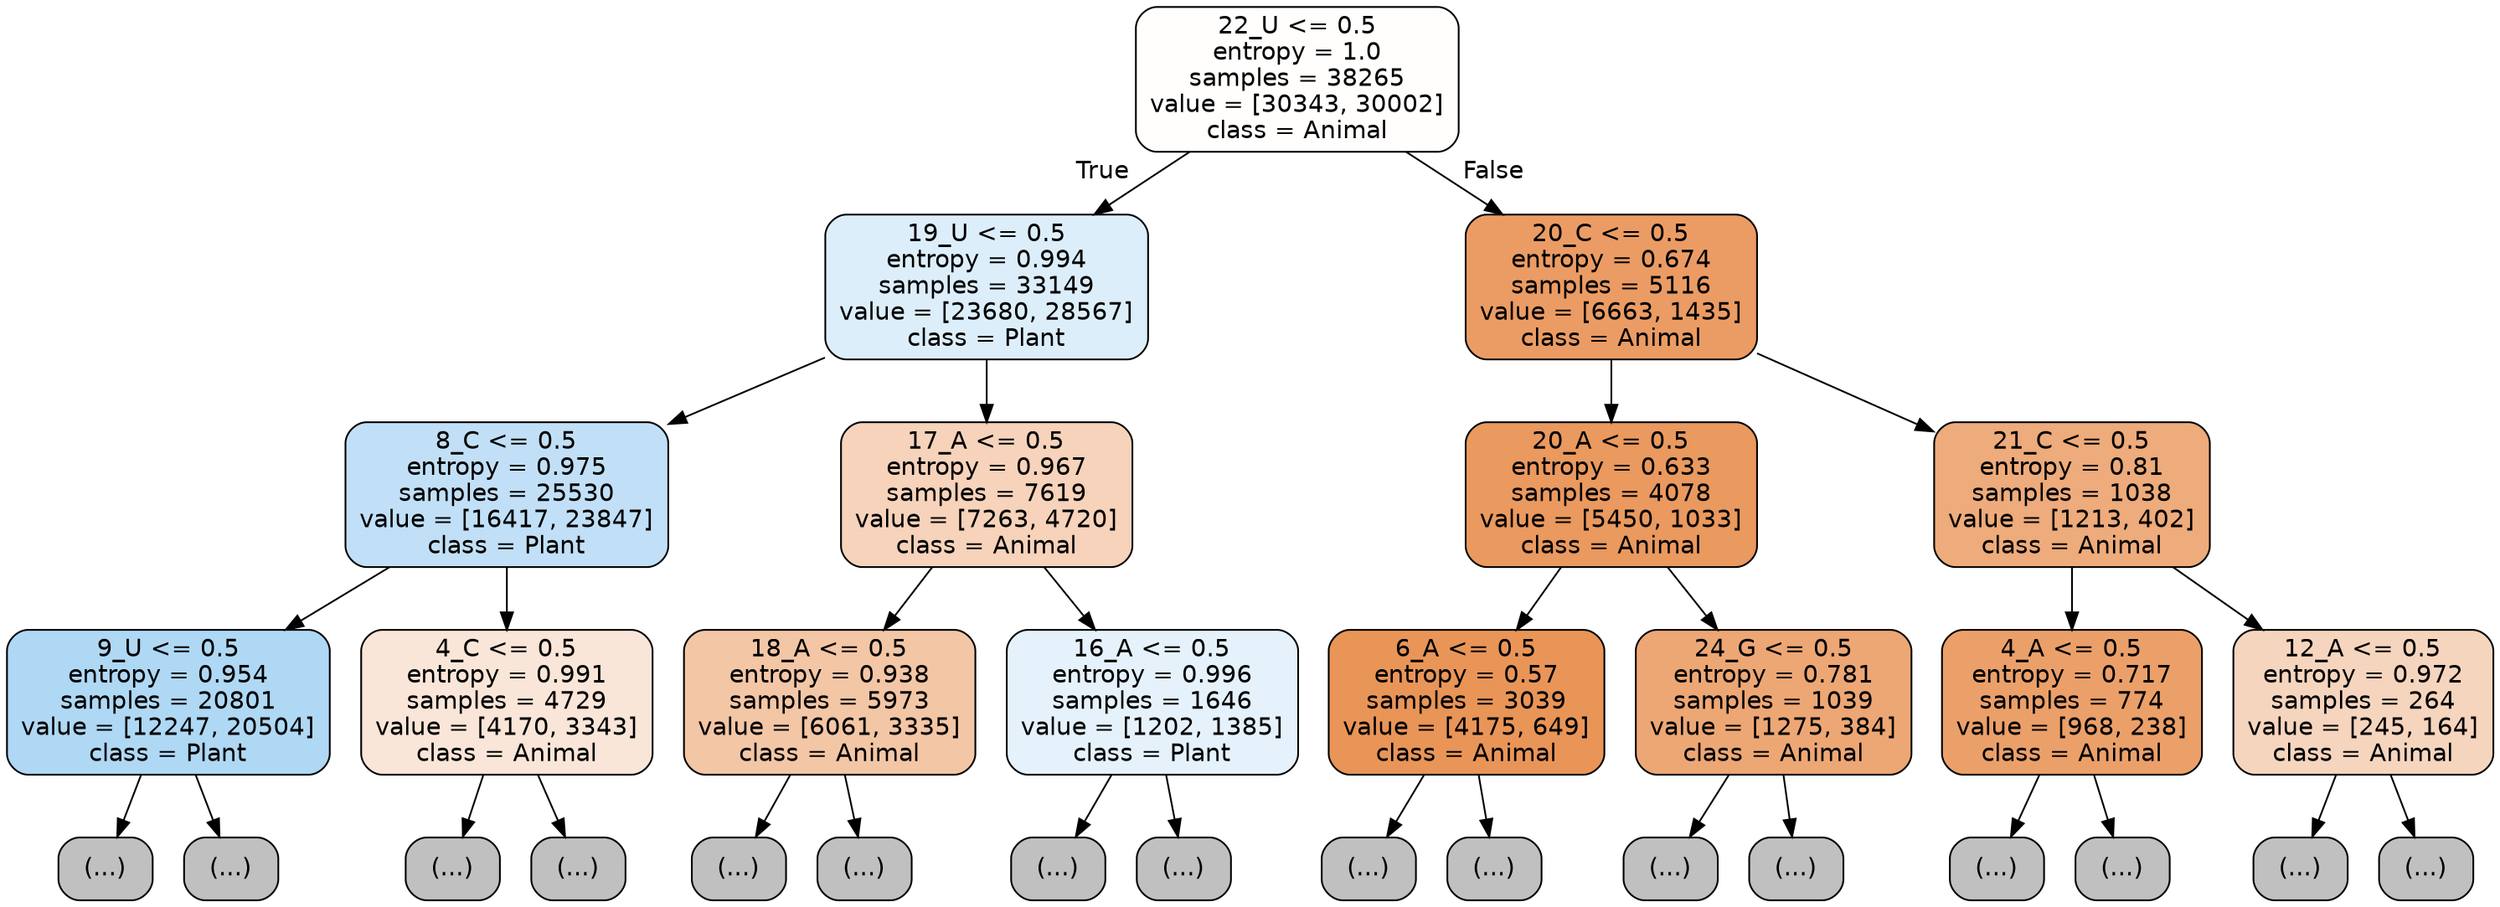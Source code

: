 digraph Tree {
node [shape=box, style="filled, rounded", color="black", fontname="helvetica"] ;
edge [fontname="helvetica"] ;
0 [label="22_U <= 0.5\nentropy = 1.0\nsamples = 38265\nvalue = [30343, 30002]\nclass = Animal", fillcolor="#fffefd"] ;
1 [label="19_U <= 0.5\nentropy = 0.994\nsamples = 33149\nvalue = [23680, 28567]\nclass = Plant", fillcolor="#ddeefb"] ;
0 -> 1 [labeldistance=2.5, labelangle=45, headlabel="True"] ;
2 [label="8_C <= 0.5\nentropy = 0.975\nsamples = 25530\nvalue = [16417, 23847]\nclass = Plant", fillcolor="#c1e0f7"] ;
1 -> 2 ;
3 [label="9_U <= 0.5\nentropy = 0.954\nsamples = 20801\nvalue = [12247, 20504]\nclass = Plant", fillcolor="#afd8f5"] ;
2 -> 3 ;
4 [label="(...)", fillcolor="#C0C0C0"] ;
3 -> 4 ;
6221 [label="(...)", fillcolor="#C0C0C0"] ;
3 -> 6221 ;
8640 [label="4_C <= 0.5\nentropy = 0.991\nsamples = 4729\nvalue = [4170, 3343]\nclass = Animal", fillcolor="#fae6d8"] ;
2 -> 8640 ;
8641 [label="(...)", fillcolor="#C0C0C0"] ;
8640 -> 8641 ;
10462 [label="(...)", fillcolor="#C0C0C0"] ;
8640 -> 10462 ;
10997 [label="17_A <= 0.5\nentropy = 0.967\nsamples = 7619\nvalue = [7263, 4720]\nclass = Animal", fillcolor="#f6d3ba"] ;
1 -> 10997 ;
10998 [label="18_A <= 0.5\nentropy = 0.938\nsamples = 5973\nvalue = [6061, 3335]\nclass = Animal", fillcolor="#f3c6a6"] ;
10997 -> 10998 ;
10999 [label="(...)", fillcolor="#C0C0C0"] ;
10998 -> 10999 ;
13438 [label="(...)", fillcolor="#C0C0C0"] ;
10998 -> 13438 ;
14031 [label="16_A <= 0.5\nentropy = 0.996\nsamples = 1646\nvalue = [1202, 1385]\nclass = Plant", fillcolor="#e5f2fc"] ;
10997 -> 14031 ;
14032 [label="(...)", fillcolor="#C0C0C0"] ;
14031 -> 14032 ;
14683 [label="(...)", fillcolor="#C0C0C0"] ;
14031 -> 14683 ;
14858 [label="20_C <= 0.5\nentropy = 0.674\nsamples = 5116\nvalue = [6663, 1435]\nclass = Animal", fillcolor="#eb9c64"] ;
0 -> 14858 [labeldistance=2.5, labelangle=-45, headlabel="False"] ;
14859 [label="20_A <= 0.5\nentropy = 0.633\nsamples = 4078\nvalue = [5450, 1033]\nclass = Animal", fillcolor="#ea995f"] ;
14858 -> 14859 ;
14860 [label="6_A <= 0.5\nentropy = 0.57\nsamples = 3039\nvalue = [4175, 649]\nclass = Animal", fillcolor="#e99558"] ;
14859 -> 14860 ;
14861 [label="(...)", fillcolor="#C0C0C0"] ;
14860 -> 14861 ;
15602 [label="(...)", fillcolor="#C0C0C0"] ;
14860 -> 15602 ;
15835 [label="24_G <= 0.5\nentropy = 0.781\nsamples = 1039\nvalue = [1275, 384]\nclass = Animal", fillcolor="#eda775"] ;
14859 -> 15835 ;
15836 [label="(...)", fillcolor="#C0C0C0"] ;
15835 -> 15836 ;
16253 [label="(...)", fillcolor="#C0C0C0"] ;
15835 -> 16253 ;
16266 [label="21_C <= 0.5\nentropy = 0.81\nsamples = 1038\nvalue = [1213, 402]\nclass = Animal", fillcolor="#eeab7b"] ;
14858 -> 16266 ;
16267 [label="4_A <= 0.5\nentropy = 0.717\nsamples = 774\nvalue = [968, 238]\nclass = Animal", fillcolor="#eba06a"] ;
16266 -> 16267 ;
16268 [label="(...)", fillcolor="#C0C0C0"] ;
16267 -> 16268 ;
16531 [label="(...)", fillcolor="#C0C0C0"] ;
16267 -> 16531 ;
16600 [label="12_A <= 0.5\nentropy = 0.972\nsamples = 264\nvalue = [245, 164]\nclass = Animal", fillcolor="#f6d5be"] ;
16266 -> 16600 ;
16601 [label="(...)", fillcolor="#C0C0C0"] ;
16600 -> 16601 ;
16708 [label="(...)", fillcolor="#C0C0C0"] ;
16600 -> 16708 ;
}